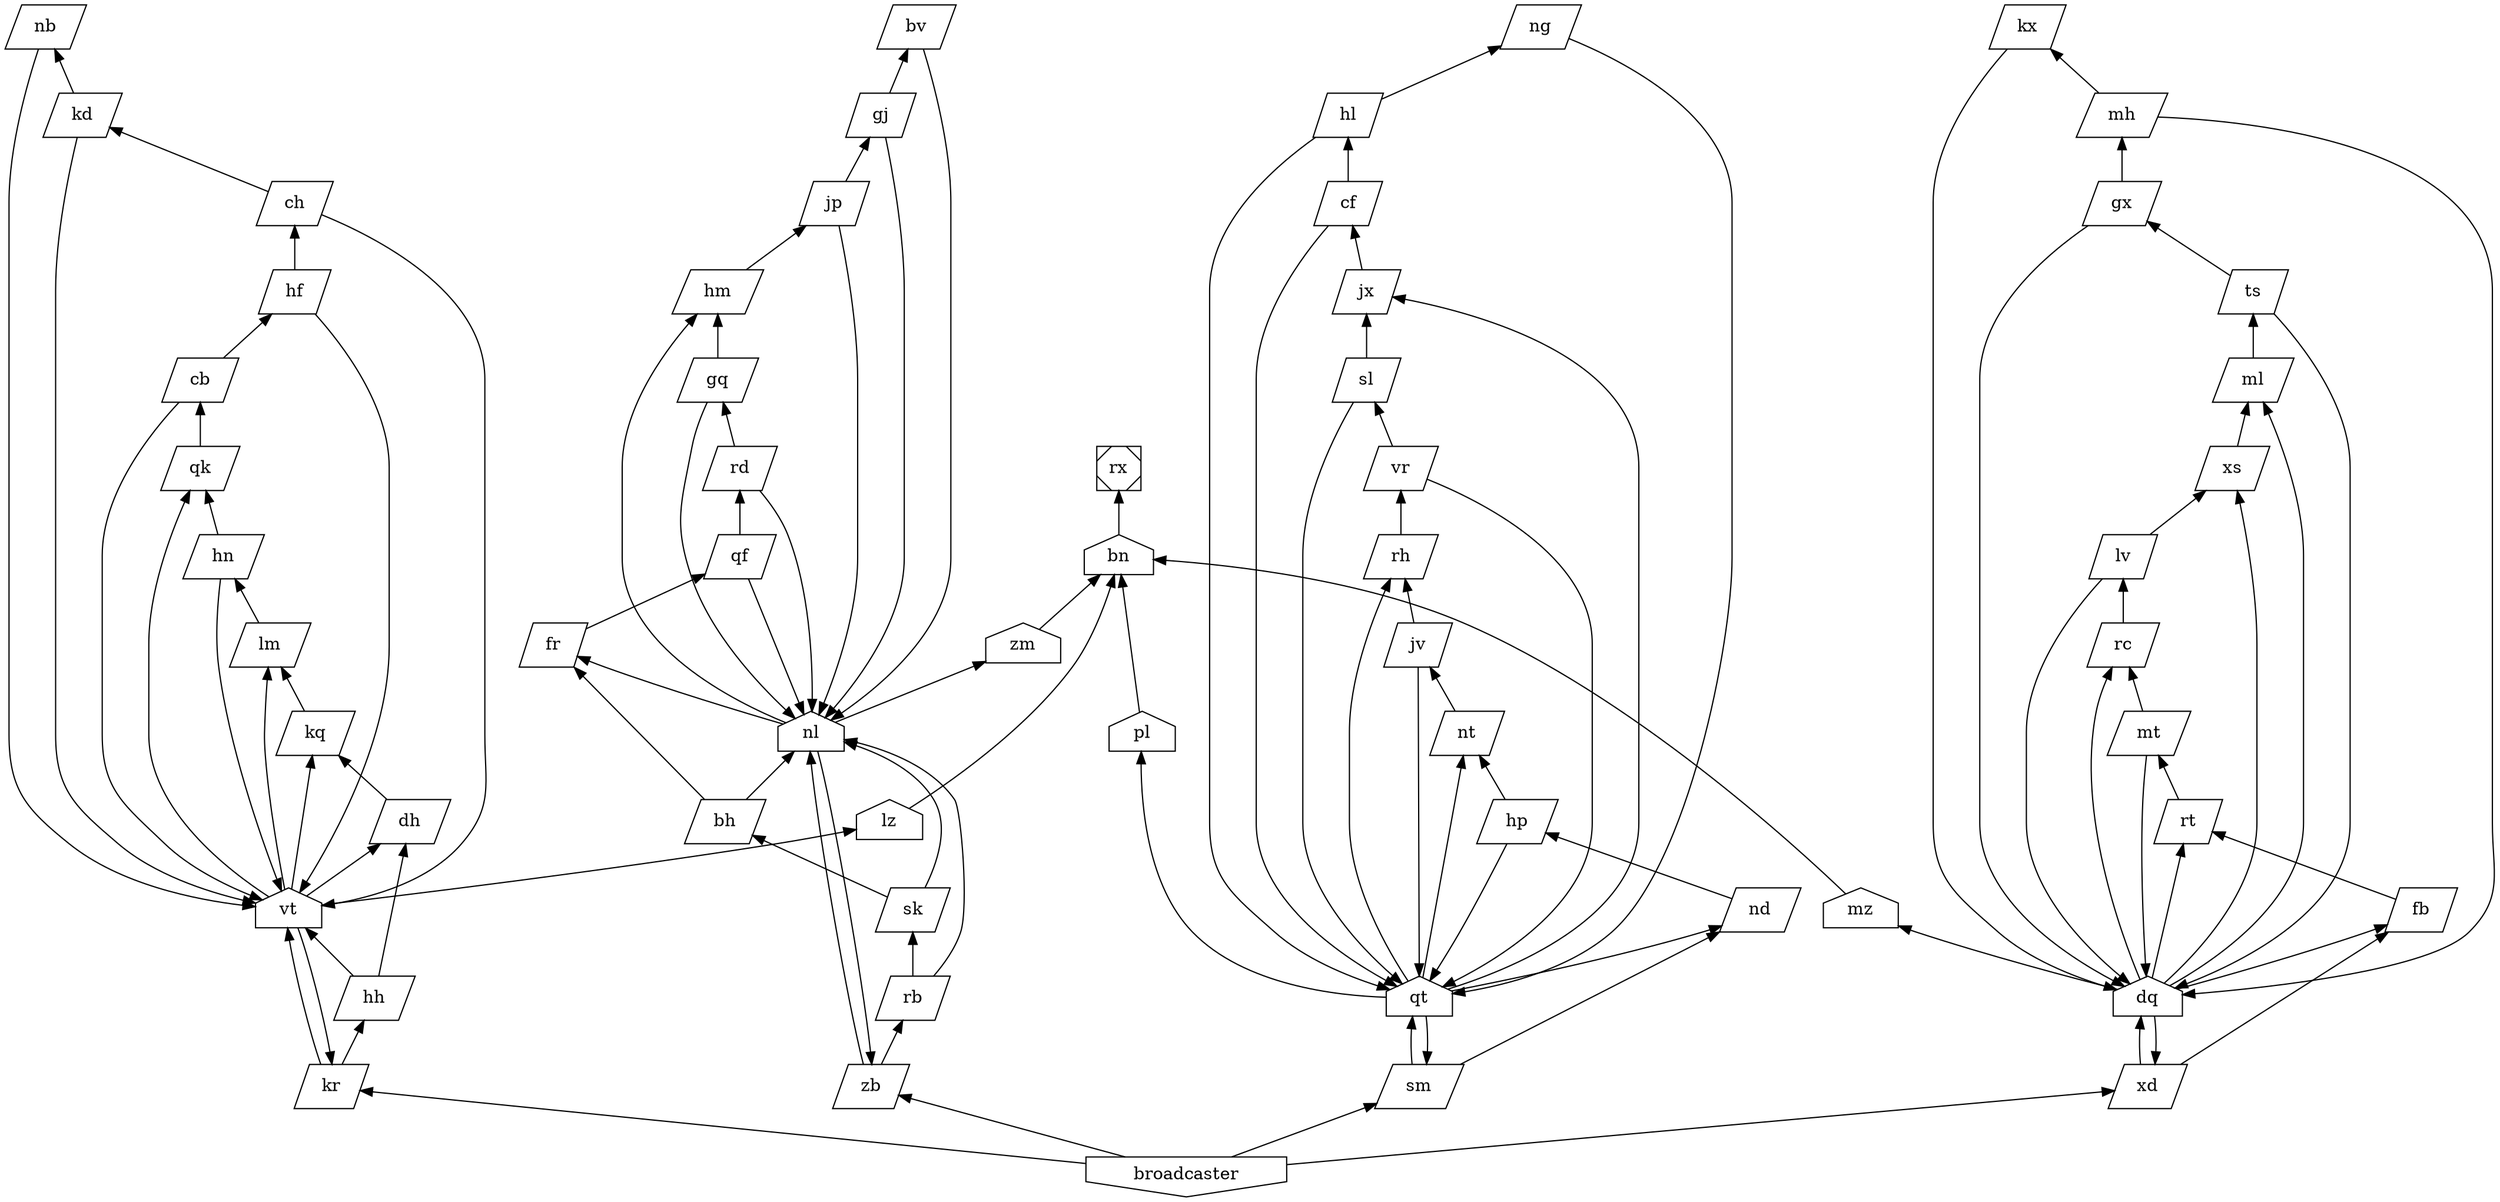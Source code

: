 digraph {
rankdir=BT
broadcaster [shape=invhouse]
rx [shape=Msquare]
cf -> hl, qt
bn -> rx
nb -> vt
hm -> jp
vr -> qt, sl
gq -> hm, nl
sl -> jx, qt
pl -> bn
hf -> vt, ch
kx -> dq
fr -> qf
rh -> vr
vt -> lz, dh, kr, kq, lm, qk
dq -> mz, ml, xd, fb, xs, rc, rt
hn -> qk, vt
bv -> nl
jv -> rh, qt
kq -> lm
nd -> hp
gj -> bv, nl
lv -> xs, dq
ch -> vt, kd
sm -> qt, nd
nt -> jv
qk -> cb
jx -> cf
hl -> qt, ng
qt -> sm, rh, nd, jx, nt, pl
bh -> nl, fr
kd -> vt, nb
gx -> mh, dq
hp -> nt, qt
rc -> lv
broadcaster -> kr, zb, sm, xd
mz -> bn
qf -> rd, nl
sk -> nl, bh
rb -> nl, sk
cb -> hf, vt
fb -> rt
lz -> bn
mh -> dq, kx
rt -> mt
xd -> dq, fb
lm -> hn
hh -> vt, dh
ml -> ts
mt -> rc, dq
ts -> gx, dq
rd -> nl, gq
zb -> nl, rb
kr -> hh, vt
nl -> fr, zb, hm, zm
zm -> bn
dh -> kq
ng -> qt
xs -> ml
jp -> nl, gj
cf [shape=parallelogram]
nb [shape=parallelogram]
hm [shape=parallelogram]
vr [shape=parallelogram]
gq [shape=parallelogram]
sl [shape=parallelogram]
hf [shape=parallelogram]
kx [shape=parallelogram]
fr [shape=parallelogram]
rh [shape=parallelogram]
hn [shape=parallelogram]
bv [shape=parallelogram]
jv [shape=parallelogram]
kq [shape=parallelogram]
nd [shape=parallelogram]
gj [shape=parallelogram]
lv [shape=parallelogram]
ch [shape=parallelogram]
sm [shape=parallelogram]
nt [shape=parallelogram]
qk [shape=parallelogram]
jx [shape=parallelogram]
hl [shape=parallelogram]
bh [shape=parallelogram]
kd [shape=parallelogram]
gx [shape=parallelogram]
hp [shape=parallelogram]
rc [shape=parallelogram]
qf [shape=parallelogram]
sk [shape=parallelogram]
rb [shape=parallelogram]
cb [shape=parallelogram]
fb [shape=parallelogram]
mh [shape=parallelogram]
rt [shape=parallelogram]
xd [shape=parallelogram]
lm [shape=parallelogram]
hh [shape=parallelogram]
ml [shape=parallelogram]
mt [shape=parallelogram]
ts [shape=parallelogram]
rd [shape=parallelogram]
zb [shape=parallelogram]
kr [shape=parallelogram]
dh [shape=parallelogram]
ng [shape=parallelogram]
xs [shape=parallelogram]
jp [shape=parallelogram]
bn [shape=house]
pl [shape=house]
vt [shape=house]
dq [shape=house]
qt [shape=house]
mz [shape=house]
lz [shape=house]
nl [shape=house]
zm [shape=house]
}
